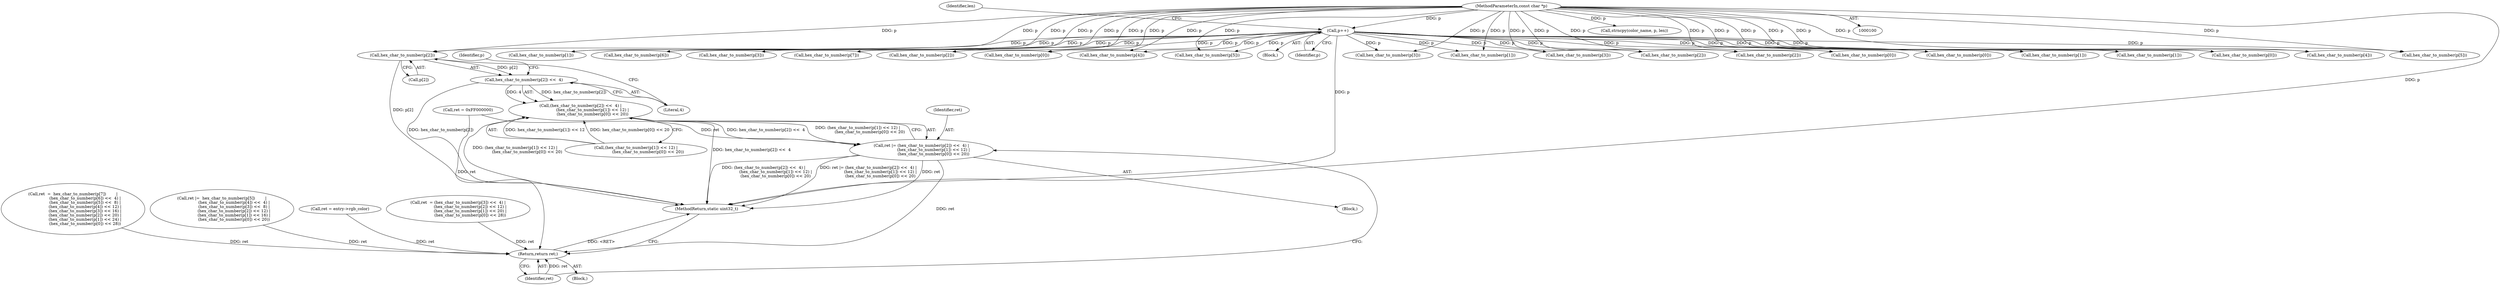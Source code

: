 digraph "0_FFmpeg_cb243972b121b1ae6b60a78ff55a0506c69f3879@pointer" {
"1000139" [label="(Call,hex_char_to_number(p[2]))"];
"1000126" [label="(Call,p++)"];
"1000101" [label="(MethodParameterIn,const char *p)"];
"1000138" [label="(Call,hex_char_to_number(p[2]) <<  4)"];
"1000137" [label="(Call,(hex_char_to_number(p[2]) <<  4) |\n                   (hex_char_to_number(p[1]) << 12) |\n                   (hex_char_to_number(p[0]) << 20))"];
"1000135" [label="(Call,ret |= (hex_char_to_number(p[2]) <<  4) |\n                   (hex_char_to_number(p[1]) << 12) |\n                   (hex_char_to_number(p[0]) << 20))"];
"1000331" [label="(Return,return ret;)"];
"1000140" [label="(Call,p[2])"];
"1000146" [label="(Call,hex_char_to_number(p[1]))"];
"1000254" [label="(Call,hex_char_to_number(p[6]))"];
"1000275" [label="(Call,hex_char_to_number(p[3]))"];
"1000139" [label="(Call,hex_char_to_number(p[2]))"];
"1000174" [label="(Call,hex_char_to_number(p[2]))"];
"1000245" [label="(Call,ret  =  hex_char_to_number(p[7])        |\n                   (hex_char_to_number(p[6]) <<  4) |\n                   (hex_char_to_number(p[5]) <<  8) |\n                   (hex_char_to_number(p[4]) << 12) |\n                   (hex_char_to_number(p[3]) << 16) |\n                   (hex_char_to_number(p[2]) << 20) |\n                   (hex_char_to_number(p[1]) << 24) |\n                   (hex_char_to_number(p[0]) << 28))"];
"1000332" [label="(Identifier,ret)"];
"1000126" [label="(Call,p++)"];
"1000152" [label="(Call,hex_char_to_number(p[0]))"];
"1000101" [label="(MethodParameterIn,const char *p)"];
"1000214" [label="(Call,hex_char_to_number(p[3]))"];
"1000148" [label="(Identifier,p)"];
"1000144" [label="(Call,(hex_char_to_number(p[1]) << 12) |\n                   (hex_char_to_number(p[0]) << 20))"];
"1000125" [label="(Block,)"];
"1000187" [label="(Call,hex_char_to_number(p[0]))"];
"1000248" [label="(Call,hex_char_to_number(p[7]))"];
"1000207" [label="(Call,hex_char_to_number(p[4]))"];
"1000198" [label="(Call,ret |=  hex_char_to_number(p[5])        |\n                   (hex_char_to_number(p[4]) <<  4) |\n                   (hex_char_to_number(p[3]) <<  8) |\n                   (hex_char_to_number(p[2]) << 12) |\n                   (hex_char_to_number(p[1]) << 16) |\n                   (hex_char_to_number(p[0]) << 20))"];
"1000221" [label="(Call,hex_char_to_number(p[2]))"];
"1000103" [label="(Block,)"];
"1000181" [label="(Call,hex_char_to_number(p[1]))"];
"1000331" [label="(Return,return ret;)"];
"1000136" [label="(Identifier,ret)"];
"1000326" [label="(Call,ret = entry->rgb_color)"];
"1000261" [label="(Call,hex_char_to_number(p[5]))"];
"1000138" [label="(Call,hex_char_to_number(p[2]) <<  4)"];
"1000129" [label="(Identifier,len)"];
"1000167" [label="(Call,hex_char_to_number(p[3]))"];
"1000289" [label="(Call,hex_char_to_number(p[1]))"];
"1000137" [label="(Call,(hex_char_to_number(p[2]) <<  4) |\n                   (hex_char_to_number(p[1]) << 12) |\n                   (hex_char_to_number(p[0]) << 20))"];
"1000143" [label="(Literal,4)"];
"1000302" [label="(Call,strncpy(color_name, p, len))"];
"1000295" [label="(Call,hex_char_to_number(p[0]))"];
"1000282" [label="(Call,hex_char_to_number(p[2]))"];
"1000105" [label="(Call,ret = 0xFF000000)"];
"1000135" [label="(Call,ret |= (hex_char_to_number(p[2]) <<  4) |\n                   (hex_char_to_number(p[1]) << 12) |\n                   (hex_char_to_number(p[0]) << 20))"];
"1000201" [label="(Call,hex_char_to_number(p[5]))"];
"1000228" [label="(Call,hex_char_to_number(p[1]))"];
"1000134" [label="(Block,)"];
"1000127" [label="(Identifier,p)"];
"1000234" [label="(Call,hex_char_to_number(p[0]))"];
"1000333" [label="(MethodReturn,static uint32_t)"];
"1000268" [label="(Call,hex_char_to_number(p[4]))"];
"1000163" [label="(Call,ret  = (hex_char_to_number(p[3]) <<  4) |\n                   (hex_char_to_number(p[2]) << 12) |\n                   (hex_char_to_number(p[1]) << 20) |\n                   (hex_char_to_number(p[0]) << 28))"];
"1000139" -> "1000138"  [label="AST: "];
"1000139" -> "1000140"  [label="CFG: "];
"1000140" -> "1000139"  [label="AST: "];
"1000143" -> "1000139"  [label="CFG: "];
"1000139" -> "1000333"  [label="DDG: p[2]"];
"1000139" -> "1000138"  [label="DDG: p[2]"];
"1000126" -> "1000139"  [label="DDG: p"];
"1000101" -> "1000139"  [label="DDG: p"];
"1000126" -> "1000125"  [label="AST: "];
"1000126" -> "1000127"  [label="CFG: "];
"1000127" -> "1000126"  [label="AST: "];
"1000129" -> "1000126"  [label="CFG: "];
"1000126" -> "1000333"  [label="DDG: p"];
"1000101" -> "1000126"  [label="DDG: p"];
"1000126" -> "1000146"  [label="DDG: p"];
"1000126" -> "1000152"  [label="DDG: p"];
"1000126" -> "1000167"  [label="DDG: p"];
"1000126" -> "1000174"  [label="DDG: p"];
"1000126" -> "1000181"  [label="DDG: p"];
"1000126" -> "1000187"  [label="DDG: p"];
"1000126" -> "1000201"  [label="DDG: p"];
"1000126" -> "1000207"  [label="DDG: p"];
"1000126" -> "1000214"  [label="DDG: p"];
"1000126" -> "1000221"  [label="DDG: p"];
"1000126" -> "1000228"  [label="DDG: p"];
"1000126" -> "1000234"  [label="DDG: p"];
"1000126" -> "1000248"  [label="DDG: p"];
"1000126" -> "1000254"  [label="DDG: p"];
"1000126" -> "1000261"  [label="DDG: p"];
"1000126" -> "1000268"  [label="DDG: p"];
"1000126" -> "1000275"  [label="DDG: p"];
"1000126" -> "1000282"  [label="DDG: p"];
"1000126" -> "1000289"  [label="DDG: p"];
"1000126" -> "1000295"  [label="DDG: p"];
"1000101" -> "1000100"  [label="AST: "];
"1000101" -> "1000333"  [label="DDG: p"];
"1000101" -> "1000146"  [label="DDG: p"];
"1000101" -> "1000152"  [label="DDG: p"];
"1000101" -> "1000167"  [label="DDG: p"];
"1000101" -> "1000174"  [label="DDG: p"];
"1000101" -> "1000181"  [label="DDG: p"];
"1000101" -> "1000187"  [label="DDG: p"];
"1000101" -> "1000201"  [label="DDG: p"];
"1000101" -> "1000207"  [label="DDG: p"];
"1000101" -> "1000214"  [label="DDG: p"];
"1000101" -> "1000221"  [label="DDG: p"];
"1000101" -> "1000228"  [label="DDG: p"];
"1000101" -> "1000234"  [label="DDG: p"];
"1000101" -> "1000248"  [label="DDG: p"];
"1000101" -> "1000254"  [label="DDG: p"];
"1000101" -> "1000261"  [label="DDG: p"];
"1000101" -> "1000268"  [label="DDG: p"];
"1000101" -> "1000275"  [label="DDG: p"];
"1000101" -> "1000282"  [label="DDG: p"];
"1000101" -> "1000289"  [label="DDG: p"];
"1000101" -> "1000295"  [label="DDG: p"];
"1000101" -> "1000302"  [label="DDG: p"];
"1000138" -> "1000137"  [label="AST: "];
"1000138" -> "1000143"  [label="CFG: "];
"1000143" -> "1000138"  [label="AST: "];
"1000148" -> "1000138"  [label="CFG: "];
"1000138" -> "1000333"  [label="DDG: hex_char_to_number(p[2])"];
"1000138" -> "1000137"  [label="DDG: hex_char_to_number(p[2])"];
"1000138" -> "1000137"  [label="DDG: 4"];
"1000137" -> "1000135"  [label="AST: "];
"1000137" -> "1000144"  [label="CFG: "];
"1000144" -> "1000137"  [label="AST: "];
"1000135" -> "1000137"  [label="CFG: "];
"1000137" -> "1000333"  [label="DDG: (hex_char_to_number(p[1]) << 12) |\n                   (hex_char_to_number(p[0]) << 20)"];
"1000137" -> "1000333"  [label="DDG: hex_char_to_number(p[2]) <<  4"];
"1000137" -> "1000135"  [label="DDG: hex_char_to_number(p[2]) <<  4"];
"1000137" -> "1000135"  [label="DDG: (hex_char_to_number(p[1]) << 12) |\n                   (hex_char_to_number(p[0]) << 20)"];
"1000144" -> "1000137"  [label="DDG: hex_char_to_number(p[1]) << 12"];
"1000144" -> "1000137"  [label="DDG: hex_char_to_number(p[0]) << 20"];
"1000135" -> "1000134"  [label="AST: "];
"1000136" -> "1000135"  [label="AST: "];
"1000332" -> "1000135"  [label="CFG: "];
"1000135" -> "1000333"  [label="DDG: ret |= (hex_char_to_number(p[2]) <<  4) |\n                   (hex_char_to_number(p[1]) << 12) |\n                   (hex_char_to_number(p[0]) << 20)"];
"1000135" -> "1000333"  [label="DDG: ret"];
"1000135" -> "1000333"  [label="DDG: (hex_char_to_number(p[2]) <<  4) |\n                   (hex_char_to_number(p[1]) << 12) |\n                   (hex_char_to_number(p[0]) << 20)"];
"1000105" -> "1000135"  [label="DDG: ret"];
"1000135" -> "1000331"  [label="DDG: ret"];
"1000331" -> "1000103"  [label="AST: "];
"1000331" -> "1000332"  [label="CFG: "];
"1000332" -> "1000331"  [label="AST: "];
"1000333" -> "1000331"  [label="CFG: "];
"1000331" -> "1000333"  [label="DDG: <RET>"];
"1000332" -> "1000331"  [label="DDG: ret"];
"1000163" -> "1000331"  [label="DDG: ret"];
"1000198" -> "1000331"  [label="DDG: ret"];
"1000326" -> "1000331"  [label="DDG: ret"];
"1000245" -> "1000331"  [label="DDG: ret"];
"1000105" -> "1000331"  [label="DDG: ret"];
}
